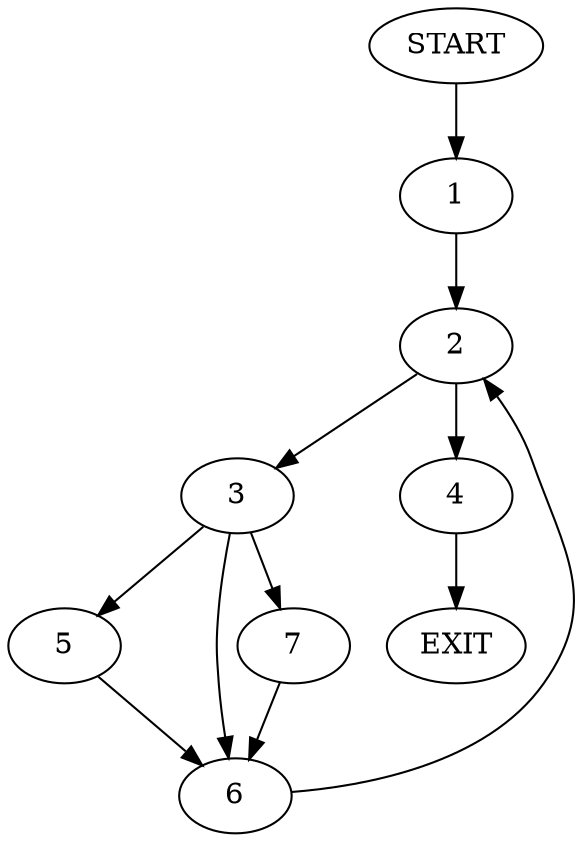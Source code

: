 digraph {
0 [label="START"]
8 [label="EXIT"]
0 -> 1
1 -> 2
2 -> 3
2 -> 4
3 -> 5
3 -> 6
3 -> 7
4 -> 8
6 -> 2
5 -> 6
7 -> 6
}
